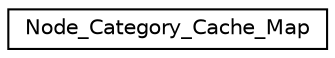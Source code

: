 digraph "Graphical Class Hierarchy"
{
 // LATEX_PDF_SIZE
  edge [fontname="Helvetica",fontsize="10",labelfontname="Helvetica",labelfontsize="10"];
  node [fontname="Helvetica",fontsize="10",shape=record];
  rankdir="LR";
  Node0 [label="Node_Category_Cache_Map",height=0.2,width=0.4,color="black", fillcolor="white", style="filled",URL="$structNode__Category__Cache__Map.html",tooltip=" "];
}
